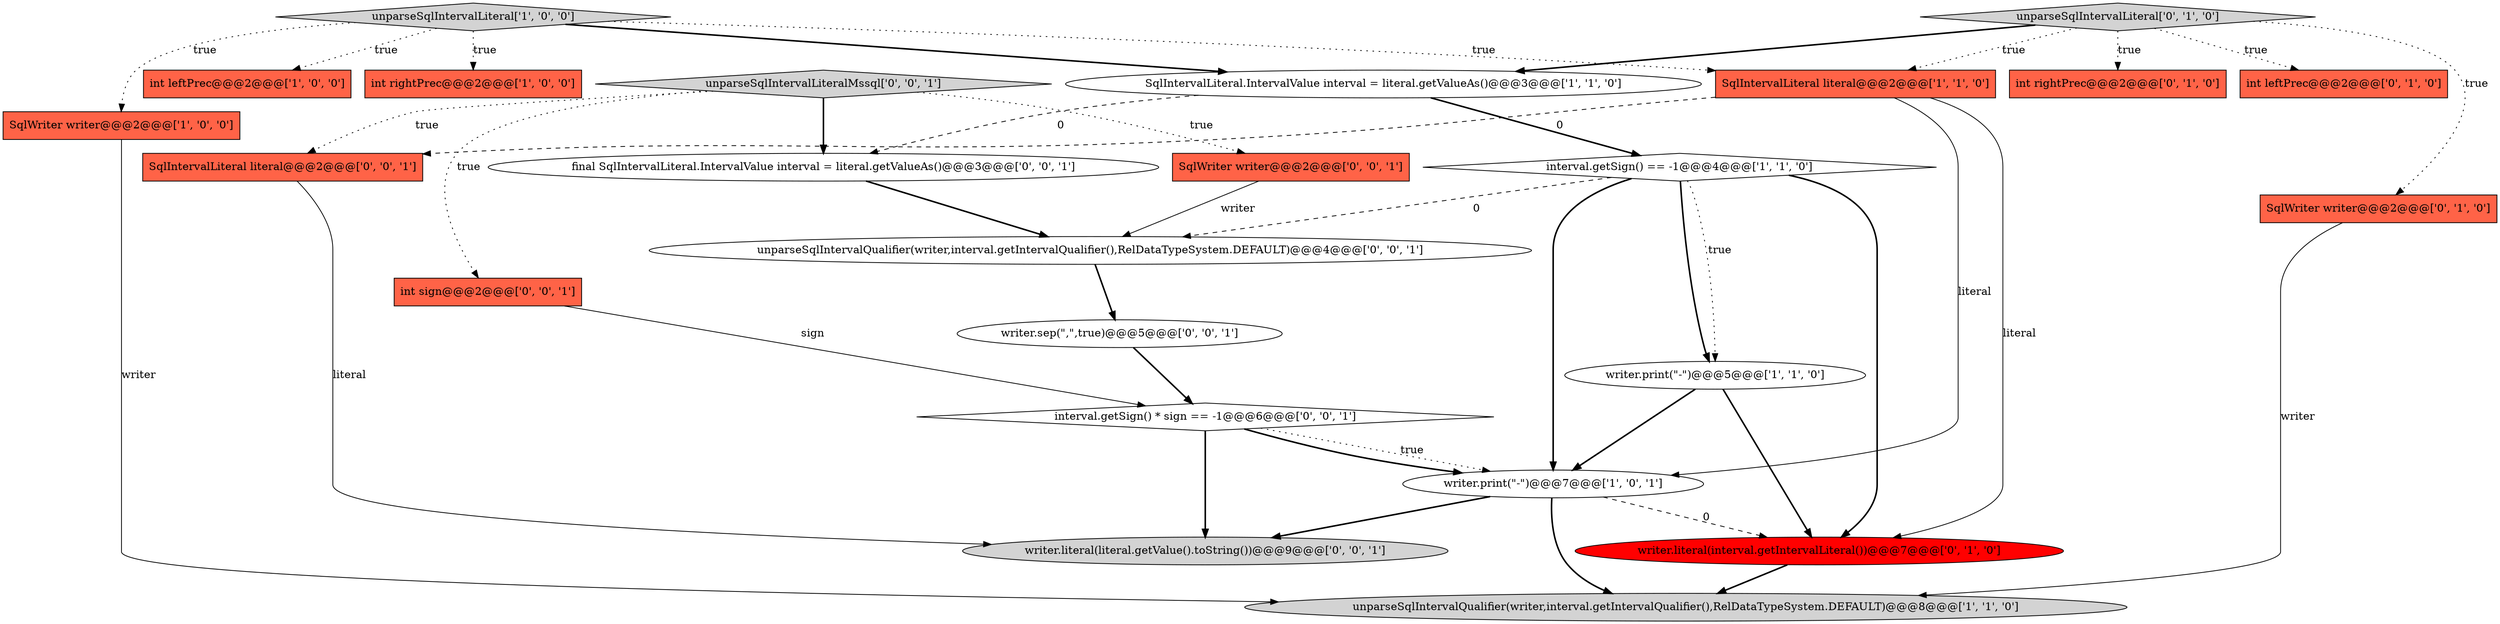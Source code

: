 digraph {
14 [style = filled, label = "writer.literal(interval.getIntervalLiteral())@@@7@@@['0', '1', '0']", fillcolor = red, shape = ellipse image = "AAA1AAABBB2BBB"];
17 [style = filled, label = "SqlWriter writer@@@2@@@['0', '0', '1']", fillcolor = tomato, shape = box image = "AAA0AAABBB3BBB"];
18 [style = filled, label = "interval.getSign() * sign == -1@@@6@@@['0', '0', '1']", fillcolor = white, shape = diamond image = "AAA0AAABBB3BBB"];
0 [style = filled, label = "writer.print(\"-\")@@@7@@@['1', '0', '1']", fillcolor = white, shape = ellipse image = "AAA0AAABBB1BBB"];
7 [style = filled, label = "interval.getSign() == -1@@@4@@@['1', '1', '0']", fillcolor = white, shape = diamond image = "AAA0AAABBB1BBB"];
2 [style = filled, label = "int leftPrec@@@2@@@['1', '0', '0']", fillcolor = tomato, shape = box image = "AAA0AAABBB1BBB"];
23 [style = filled, label = "writer.literal(literal.getValue().toString())@@@9@@@['0', '0', '1']", fillcolor = lightgray, shape = ellipse image = "AAA0AAABBB3BBB"];
20 [style = filled, label = "int sign@@@2@@@['0', '0', '1']", fillcolor = tomato, shape = box image = "AAA0AAABBB3BBB"];
19 [style = filled, label = "unparseSqlIntervalQualifier(writer,interval.getIntervalQualifier(),RelDataTypeSystem.DEFAULT)@@@4@@@['0', '0', '1']", fillcolor = white, shape = ellipse image = "AAA0AAABBB3BBB"];
4 [style = filled, label = "SqlIntervalLiteral.IntervalValue interval = literal.getValueAs()@@@3@@@['1', '1', '0']", fillcolor = white, shape = ellipse image = "AAA0AAABBB1BBB"];
13 [style = filled, label = "int rightPrec@@@2@@@['0', '1', '0']", fillcolor = tomato, shape = box image = "AAA0AAABBB2BBB"];
21 [style = filled, label = "final SqlIntervalLiteral.IntervalValue interval = literal.getValueAs()@@@3@@@['0', '0', '1']", fillcolor = white, shape = ellipse image = "AAA0AAABBB3BBB"];
10 [style = filled, label = "int leftPrec@@@2@@@['0', '1', '0']", fillcolor = tomato, shape = box image = "AAA0AAABBB2BBB"];
8 [style = filled, label = "writer.print(\"-\")@@@5@@@['1', '1', '0']", fillcolor = white, shape = ellipse image = "AAA0AAABBB1BBB"];
6 [style = filled, label = "unparseSqlIntervalLiteral['1', '0', '0']", fillcolor = lightgray, shape = diamond image = "AAA0AAABBB1BBB"];
16 [style = filled, label = "unparseSqlIntervalLiteralMssql['0', '0', '1']", fillcolor = lightgray, shape = diamond image = "AAA0AAABBB3BBB"];
5 [style = filled, label = "unparseSqlIntervalQualifier(writer,interval.getIntervalQualifier(),RelDataTypeSystem.DEFAULT)@@@8@@@['1', '1', '0']", fillcolor = lightgray, shape = ellipse image = "AAA0AAABBB1BBB"];
1 [style = filled, label = "SqlWriter writer@@@2@@@['1', '0', '0']", fillcolor = tomato, shape = box image = "AAA0AAABBB1BBB"];
15 [style = filled, label = "writer.sep(\",\",true)@@@5@@@['0', '0', '1']", fillcolor = white, shape = ellipse image = "AAA0AAABBB3BBB"];
3 [style = filled, label = "int rightPrec@@@2@@@['1', '0', '0']", fillcolor = tomato, shape = box image = "AAA0AAABBB1BBB"];
9 [style = filled, label = "SqlIntervalLiteral literal@@@2@@@['1', '1', '0']", fillcolor = tomato, shape = box image = "AAA0AAABBB1BBB"];
11 [style = filled, label = "SqlWriter writer@@@2@@@['0', '1', '0']", fillcolor = tomato, shape = box image = "AAA0AAABBB2BBB"];
22 [style = filled, label = "SqlIntervalLiteral literal@@@2@@@['0', '0', '1']", fillcolor = tomato, shape = box image = "AAA0AAABBB3BBB"];
12 [style = filled, label = "unparseSqlIntervalLiteral['0', '1', '0']", fillcolor = lightgray, shape = diamond image = "AAA0AAABBB2BBB"];
11->5 [style = solid, label="writer"];
18->23 [style = bold, label=""];
21->19 [style = bold, label=""];
16->17 [style = dotted, label="true"];
6->1 [style = dotted, label="true"];
8->14 [style = bold, label=""];
16->20 [style = dotted, label="true"];
9->22 [style = dashed, label="0"];
7->0 [style = bold, label=""];
16->22 [style = dotted, label="true"];
7->8 [style = bold, label=""];
4->21 [style = dashed, label="0"];
15->18 [style = bold, label=""];
4->7 [style = bold, label=""];
7->14 [style = bold, label=""];
12->11 [style = dotted, label="true"];
8->0 [style = bold, label=""];
0->14 [style = dashed, label="0"];
6->4 [style = bold, label=""];
12->13 [style = dotted, label="true"];
6->2 [style = dotted, label="true"];
0->23 [style = bold, label=""];
12->10 [style = dotted, label="true"];
12->4 [style = bold, label=""];
6->9 [style = dotted, label="true"];
7->19 [style = dashed, label="0"];
16->21 [style = bold, label=""];
17->19 [style = solid, label="writer"];
9->0 [style = solid, label="literal"];
18->0 [style = dotted, label="true"];
20->18 [style = solid, label="sign"];
1->5 [style = solid, label="writer"];
19->15 [style = bold, label=""];
6->3 [style = dotted, label="true"];
7->8 [style = dotted, label="true"];
12->9 [style = dotted, label="true"];
18->0 [style = bold, label=""];
9->14 [style = solid, label="literal"];
22->23 [style = solid, label="literal"];
0->5 [style = bold, label=""];
14->5 [style = bold, label=""];
}
